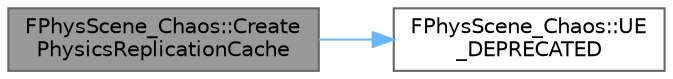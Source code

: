 digraph "FPhysScene_Chaos::CreatePhysicsReplicationCache"
{
 // INTERACTIVE_SVG=YES
 // LATEX_PDF_SIZE
  bgcolor="transparent";
  edge [fontname=Helvetica,fontsize=10,labelfontname=Helvetica,labelfontsize=10];
  node [fontname=Helvetica,fontsize=10,shape=box,height=0.2,width=0.4];
  rankdir="LR";
  Node1 [id="Node000001",label="FPhysScene_Chaos::Create\lPhysicsReplicationCache",height=0.2,width=0.4,color="gray40", fillcolor="grey60", style="filled", fontcolor="black",tooltip="Create the replication cache if one doesn't exist."];
  Node1 -> Node2 [id="edge1_Node000001_Node000002",color="steelblue1",style="solid",tooltip=" "];
  Node2 [id="Node000002",label="FPhysScene_Chaos::UE\l_DEPRECATED",height=0.2,width=0.4,color="grey40", fillcolor="white", style="filled",URL="$d7/dec/classFPhysScene__Chaos.html#a6f86989d0fc93505bf3125bd363b0a44",tooltip=" "];
}
